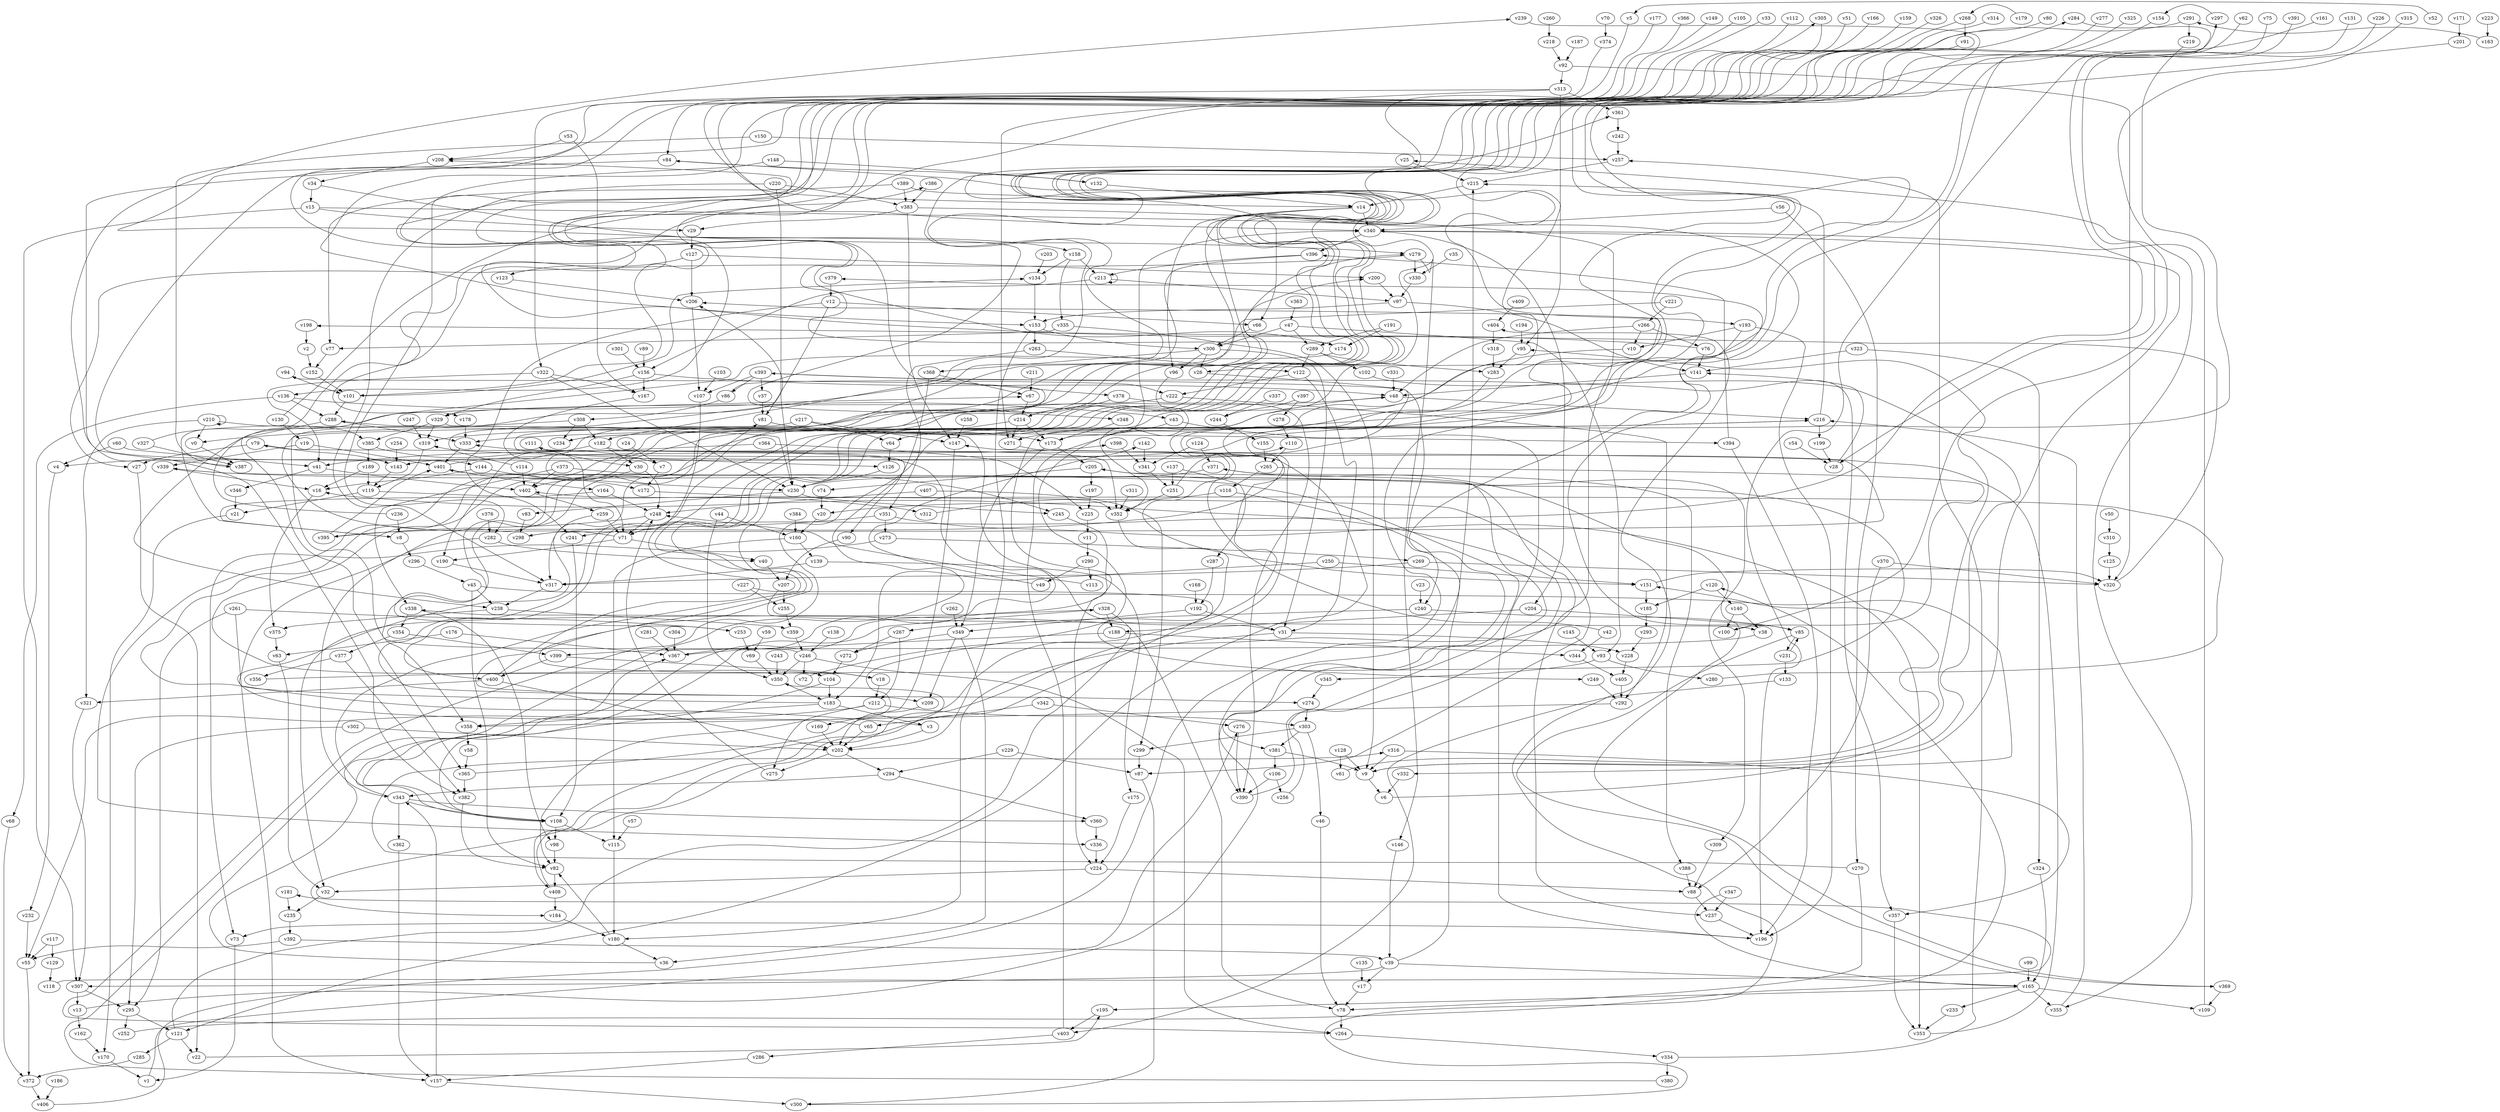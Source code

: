 // Benchmark game 601 - 410 vertices
// time_bound: 116
// targets: v263
digraph G {
    v0 [name="v0", player=0];
    v1 [name="v1", player=0];
    v2 [name="v2", player=0];
    v3 [name="v3", player=1];
    v4 [name="v4", player=1];
    v5 [name="v5", player=0];
    v6 [name="v6", player=1];
    v7 [name="v7", player=0];
    v8 [name="v8", player=0];
    v9 [name="v9", player=1];
    v10 [name="v10", player=1];
    v11 [name="v11", player=1];
    v12 [name="v12", player=0];
    v13 [name="v13", player=0];
    v14 [name="v14", player=1];
    v15 [name="v15", player=0];
    v16 [name="v16", player=1];
    v17 [name="v17", player=0];
    v18 [name="v18", player=1];
    v19 [name="v19", player=0];
    v20 [name="v20", player=1];
    v21 [name="v21", player=0];
    v22 [name="v22", player=1];
    v23 [name="v23", player=0];
    v24 [name="v24", player=1];
    v25 [name="v25", player=1];
    v26 [name="v26", player=0];
    v27 [name="v27", player=0];
    v28 [name="v28", player=0];
    v29 [name="v29", player=1];
    v30 [name="v30", player=0];
    v31 [name="v31", player=0];
    v32 [name="v32", player=1];
    v33 [name="v33", player=1];
    v34 [name="v34", player=1];
    v35 [name="v35", player=0];
    v36 [name="v36", player=1];
    v37 [name="v37", player=0];
    v38 [name="v38", player=0];
    v39 [name="v39", player=1];
    v40 [name="v40", player=0];
    v41 [name="v41", player=0];
    v42 [name="v42", player=0];
    v43 [name="v43", player=1];
    v44 [name="v44", player=0];
    v45 [name="v45", player=0];
    v46 [name="v46", player=1];
    v47 [name="v47", player=0];
    v48 [name="v48", player=0];
    v49 [name="v49", player=0];
    v50 [name="v50", player=0];
    v51 [name="v51", player=1];
    v52 [name="v52", player=0];
    v53 [name="v53", player=0];
    v54 [name="v54", player=0];
    v55 [name="v55", player=1];
    v56 [name="v56", player=0];
    v57 [name="v57", player=1];
    v58 [name="v58", player=1];
    v59 [name="v59", player=1];
    v60 [name="v60", player=1];
    v61 [name="v61", player=0];
    v62 [name="v62", player=1];
    v63 [name="v63", player=0];
    v64 [name="v64", player=1];
    v65 [name="v65", player=1];
    v66 [name="v66", player=1];
    v67 [name="v67", player=0];
    v68 [name="v68", player=1];
    v69 [name="v69", player=1];
    v70 [name="v70", player=1];
    v71 [name="v71", player=1];
    v72 [name="v72", player=1];
    v73 [name="v73", player=1];
    v74 [name="v74", player=1];
    v75 [name="v75", player=1];
    v76 [name="v76", player=0];
    v77 [name="v77", player=0];
    v78 [name="v78", player=1];
    v79 [name="v79", player=0];
    v80 [name="v80", player=0];
    v81 [name="v81", player=0];
    v82 [name="v82", player=1];
    v83 [name="v83", player=0];
    v84 [name="v84", player=1];
    v85 [name="v85", player=0];
    v86 [name="v86", player=1];
    v87 [name="v87", player=1];
    v88 [name="v88", player=1];
    v89 [name="v89", player=1];
    v90 [name="v90", player=0];
    v91 [name="v91", player=1];
    v92 [name="v92", player=0];
    v93 [name="v93", player=1];
    v94 [name="v94", player=1];
    v95 [name="v95", player=0];
    v96 [name="v96", player=1];
    v97 [name="v97", player=0];
    v98 [name="v98", player=1];
    v99 [name="v99", player=0];
    v100 [name="v100", player=1];
    v101 [name="v101", player=0];
    v102 [name="v102", player=0];
    v103 [name="v103", player=0];
    v104 [name="v104", player=1];
    v105 [name="v105", player=0];
    v106 [name="v106", player=1];
    v107 [name="v107", player=0];
    v108 [name="v108", player=1];
    v109 [name="v109", player=1];
    v110 [name="v110", player=1];
    v111 [name="v111", player=1];
    v112 [name="v112", player=0];
    v113 [name="v113", player=1];
    v114 [name="v114", player=1];
    v115 [name="v115", player=1];
    v116 [name="v116", player=0];
    v117 [name="v117", player=1];
    v118 [name="v118", player=1];
    v119 [name="v119", player=0];
    v120 [name="v120", player=1];
    v121 [name="v121", player=1];
    v122 [name="v122", player=0];
    v123 [name="v123", player=1];
    v124 [name="v124", player=0];
    v125 [name="v125", player=0];
    v126 [name="v126", player=1];
    v127 [name="v127", player=0];
    v128 [name="v128", player=1];
    v129 [name="v129", player=1];
    v130 [name="v130", player=0];
    v131 [name="v131", player=0];
    v132 [name="v132", player=0];
    v133 [name="v133", player=0];
    v134 [name="v134", player=1];
    v135 [name="v135", player=1];
    v136 [name="v136", player=1];
    v137 [name="v137", player=1];
    v138 [name="v138", player=1];
    v139 [name="v139", player=1];
    v140 [name="v140", player=0];
    v141 [name="v141", player=0];
    v142 [name="v142", player=1];
    v143 [name="v143", player=1];
    v144 [name="v144", player=1];
    v145 [name="v145", player=1];
    v146 [name="v146", player=0];
    v147 [name="v147", player=1];
    v148 [name="v148", player=0];
    v149 [name="v149", player=1];
    v150 [name="v150", player=1];
    v151 [name="v151", player=0];
    v152 [name="v152", player=0];
    v153 [name="v153", player=1];
    v154 [name="v154", player=1];
    v155 [name="v155", player=1];
    v156 [name="v156", player=1];
    v157 [name="v157", player=1];
    v158 [name="v158", player=0];
    v159 [name="v159", player=0];
    v160 [name="v160", player=0];
    v161 [name="v161", player=1];
    v162 [name="v162", player=0];
    v163 [name="v163", player=0];
    v164 [name="v164", player=1];
    v165 [name="v165", player=1];
    v166 [name="v166", player=0];
    v167 [name="v167", player=0];
    v168 [name="v168", player=0];
    v169 [name="v169", player=1];
    v170 [name="v170", player=1];
    v171 [name="v171", player=0];
    v172 [name="v172", player=0];
    v173 [name="v173", player=1];
    v174 [name="v174", player=0];
    v175 [name="v175", player=1];
    v176 [name="v176", player=0];
    v177 [name="v177", player=0];
    v178 [name="v178", player=0];
    v179 [name="v179", player=0];
    v180 [name="v180", player=0];
    v181 [name="v181", player=1];
    v182 [name="v182", player=0];
    v183 [name="v183", player=0];
    v184 [name="v184", player=0];
    v185 [name="v185", player=0];
    v186 [name="v186", player=1];
    v187 [name="v187", player=1];
    v188 [name="v188", player=1];
    v189 [name="v189", player=1];
    v190 [name="v190", player=1];
    v191 [name="v191", player=1];
    v192 [name="v192", player=0];
    v193 [name="v193", player=0];
    v194 [name="v194", player=1];
    v195 [name="v195", player=0];
    v196 [name="v196", player=1];
    v197 [name="v197", player=1];
    v198 [name="v198", player=0];
    v199 [name="v199", player=0];
    v200 [name="v200", player=1];
    v201 [name="v201", player=1];
    v202 [name="v202", player=0];
    v203 [name="v203", player=0];
    v204 [name="v204", player=0];
    v205 [name="v205", player=0];
    v206 [name="v206", player=1];
    v207 [name="v207", player=1];
    v208 [name="v208", player=1];
    v209 [name="v209", player=0];
    v210 [name="v210", player=0];
    v211 [name="v211", player=1];
    v212 [name="v212", player=1];
    v213 [name="v213", player=0];
    v214 [name="v214", player=1];
    v215 [name="v215", player=1];
    v216 [name="v216", player=0];
    v217 [name="v217", player=1];
    v218 [name="v218", player=1];
    v219 [name="v219", player=1];
    v220 [name="v220", player=1];
    v221 [name="v221", player=1];
    v222 [name="v222", player=1];
    v223 [name="v223", player=1];
    v224 [name="v224", player=0];
    v225 [name="v225", player=1];
    v226 [name="v226", player=0];
    v227 [name="v227", player=1];
    v228 [name="v228", player=0];
    v229 [name="v229", player=1];
    v230 [name="v230", player=1];
    v231 [name="v231", player=1];
    v232 [name="v232", player=0];
    v233 [name="v233", player=0];
    v234 [name="v234", player=1];
    v235 [name="v235", player=0];
    v236 [name="v236", player=0];
    v237 [name="v237", player=1];
    v238 [name="v238", player=0];
    v239 [name="v239", player=1];
    v240 [name="v240", player=0];
    v241 [name="v241", player=0];
    v242 [name="v242", player=0];
    v243 [name="v243", player=0];
    v244 [name="v244", player=1];
    v245 [name="v245", player=0];
    v246 [name="v246", player=0];
    v247 [name="v247", player=1];
    v248 [name="v248", player=0];
    v249 [name="v249", player=1];
    v250 [name="v250", player=0];
    v251 [name="v251", player=0];
    v252 [name="v252", player=0];
    v253 [name="v253", player=0];
    v254 [name="v254", player=0];
    v255 [name="v255", player=1];
    v256 [name="v256", player=0];
    v257 [name="v257", player=1];
    v258 [name="v258", player=0];
    v259 [name="v259", player=0];
    v260 [name="v260", player=1];
    v261 [name="v261", player=0];
    v262 [name="v262", player=1];
    v263 [name="v263", player=1, target=1];
    v264 [name="v264", player=0];
    v265 [name="v265", player=0];
    v266 [name="v266", player=1];
    v267 [name="v267", player=1];
    v268 [name="v268", player=1];
    v269 [name="v269", player=0];
    v270 [name="v270", player=0];
    v271 [name="v271", player=1];
    v272 [name="v272", player=1];
    v273 [name="v273", player=0];
    v274 [name="v274", player=1];
    v275 [name="v275", player=0];
    v276 [name="v276", player=1];
    v277 [name="v277", player=1];
    v278 [name="v278", player=1];
    v279 [name="v279", player=1];
    v280 [name="v280", player=0];
    v281 [name="v281", player=0];
    v282 [name="v282", player=0];
    v283 [name="v283", player=1];
    v284 [name="v284", player=1];
    v285 [name="v285", player=0];
    v286 [name="v286", player=1];
    v287 [name="v287", player=1];
    v288 [name="v288", player=0];
    v289 [name="v289", player=0];
    v290 [name="v290", player=0];
    v291 [name="v291", player=0];
    v292 [name="v292", player=0];
    v293 [name="v293", player=1];
    v294 [name="v294", player=1];
    v295 [name="v295", player=1];
    v296 [name="v296", player=0];
    v297 [name="v297", player=0];
    v298 [name="v298", player=1];
    v299 [name="v299", player=0];
    v300 [name="v300", player=1];
    v301 [name="v301", player=1];
    v302 [name="v302", player=1];
    v303 [name="v303", player=0];
    v304 [name="v304", player=0];
    v305 [name="v305", player=0];
    v306 [name="v306", player=1];
    v307 [name="v307", player=1];
    v308 [name="v308", player=1];
    v309 [name="v309", player=1];
    v310 [name="v310", player=1];
    v311 [name="v311", player=1];
    v312 [name="v312", player=1];
    v313 [name="v313", player=1];
    v314 [name="v314", player=1];
    v315 [name="v315", player=1];
    v316 [name="v316", player=0];
    v317 [name="v317", player=1];
    v318 [name="v318", player=0];
    v319 [name="v319", player=1];
    v320 [name="v320", player=1];
    v321 [name="v321", player=0];
    v322 [name="v322", player=0];
    v323 [name="v323", player=1];
    v324 [name="v324", player=1];
    v325 [name="v325", player=1];
    v326 [name="v326", player=1];
    v327 [name="v327", player=1];
    v328 [name="v328", player=0];
    v329 [name="v329", player=0];
    v330 [name="v330", player=0];
    v331 [name="v331", player=1];
    v332 [name="v332", player=0];
    v333 [name="v333", player=0];
    v334 [name="v334", player=0];
    v335 [name="v335", player=0];
    v336 [name="v336", player=1];
    v337 [name="v337", player=1];
    v338 [name="v338", player=1];
    v339 [name="v339", player=1];
    v340 [name="v340", player=0];
    v341 [name="v341", player=1];
    v342 [name="v342", player=1];
    v343 [name="v343", player=0];
    v344 [name="v344", player=0];
    v345 [name="v345", player=1];
    v346 [name="v346", player=1];
    v347 [name="v347", player=0];
    v348 [name="v348", player=1];
    v349 [name="v349", player=0];
    v350 [name="v350", player=1];
    v351 [name="v351", player=0];
    v352 [name="v352", player=0];
    v353 [name="v353", player=0];
    v354 [name="v354", player=0];
    v355 [name="v355", player=0];
    v356 [name="v356", player=0];
    v357 [name="v357", player=1];
    v358 [name="v358", player=0];
    v359 [name="v359", player=0];
    v360 [name="v360", player=0];
    v361 [name="v361", player=1];
    v362 [name="v362", player=0];
    v363 [name="v363", player=0];
    v364 [name="v364", player=1];
    v365 [name="v365", player=1];
    v366 [name="v366", player=1];
    v367 [name="v367", player=0];
    v368 [name="v368", player=0];
    v369 [name="v369", player=1];
    v370 [name="v370", player=1];
    v371 [name="v371", player=0];
    v372 [name="v372", player=0];
    v373 [name="v373", player=1];
    v374 [name="v374", player=0];
    v375 [name="v375", player=0];
    v376 [name="v376", player=1];
    v377 [name="v377", player=1];
    v378 [name="v378", player=0];
    v379 [name="v379", player=1];
    v380 [name="v380", player=1];
    v381 [name="v381", player=0];
    v382 [name="v382", player=0];
    v383 [name="v383", player=0];
    v384 [name="v384", player=0];
    v385 [name="v385", player=0];
    v386 [name="v386", player=0];
    v387 [name="v387", player=0];
    v388 [name="v388", player=1];
    v389 [name="v389", player=1];
    v390 [name="v390", player=0];
    v391 [name="v391", player=1];
    v392 [name="v392", player=0];
    v393 [name="v393", player=1];
    v394 [name="v394", player=1];
    v395 [name="v395", player=0];
    v396 [name="v396", player=0];
    v397 [name="v397", player=1];
    v398 [name="v398", player=1];
    v399 [name="v399", player=0];
    v400 [name="v400", player=0];
    v401 [name="v401", player=0];
    v402 [name="v402", player=1];
    v403 [name="v403", player=1];
    v404 [name="v404", player=0];
    v405 [name="v405", player=1];
    v406 [name="v406", player=0];
    v407 [name="v407", player=0];
    v408 [name="v408", player=1];
    v409 [name="v409", player=0];

    v0 -> v387;
    v1 -> v276 [constraint="t mod 5 == 0"];
    v2 -> v152;
    v3 -> v94 [constraint="t < 8"];
    v4 -> v232;
    v5 -> v144 [constraint="t >= 4"];
    v6 -> v95 [constraint="t < 13"];
    v7 -> v172;
    v8 -> v386 [constraint="t mod 3 == 2"];
    v9 -> v6;
    v10 -> v108 [constraint="t >= 3"];
    v11 -> v290;
    v12 -> v241;
    v13 -> v393 [constraint="t < 7"];
    v14 -> v209 [constraint="t mod 5 == 4"];
    v15 -> v381 [constraint="t mod 4 == 1"];
    v16 -> v375;
    v17 -> v78;
    v18 -> v212;
    v19 -> v339;
    v20 -> v160;
    v21 -> v170;
    v22 -> v195 [constraint="t < 13"];
    v23 -> v240;
    v24 -> v7;
    v25 -> v215;
    v26 -> v143 [constraint="t < 7"];
    v27 -> v22;
    v28 -> v141;
    v29 -> v127;
    v30 -> v402;
    v31 -> v288 [constraint="t < 6"];
    v32 -> v235;
    v33 -> v153 [constraint="t < 11"];
    v34 -> v348 [constraint="t >= 3"];
    v35 -> v330;
    v36 -> v367 [constraint="t >= 3"];
    v37 -> v81;
    v38 -> v399 [constraint="t < 9"];
    v39 -> v215;
    v40 -> v207;
    v41 -> v346;
    v42 -> v297 [constraint="t mod 5 == 1"];
    v43 -> v271;
    v44 -> v160;
    v45 -> v332 [constraint="t mod 4 == 2"];
    v46 -> v78;
    v47 -> v306;
    v48 -> v216;
    v49 -> v142 [constraint="t < 13"];
    v50 -> v310;
    v51 -> v101 [constraint="t mod 3 == 2"];
    v52 -> v5 [constraint="t >= 4"];
    v53 -> v208;
    v54 -> v28;
    v55 -> v372;
    v56 -> v270;
    v57 -> v115;
    v58 -> v365;
    v59 -> v69;
    v60 -> v41;
    v61 -> v151 [constraint="t >= 5"];
    v62 -> v184 [constraint="t < 8"];
    v63 -> v32;
    v64 -> v126;
    v65 -> v81 [constraint="t mod 2 == 1"];
    v66 -> v306;
    v67 -> v214;
    v68 -> v372;
    v69 -> v350;
    v70 -> v374;
    v71 -> v206 [constraint="t < 13"];
    v72 -> v401 [constraint="t >= 2"];
    v73 -> v1;
    v74 -> v20;
    v75 -> v4 [constraint="t < 11"];
    v76 -> v208 [constraint="t mod 4 == 0"];
    v77 -> v152;
    v78 -> v264;
    v79 -> v27;
    v80 -> v104 [constraint="t < 7"];
    v81 -> v173 [constraint="t >= 3"];
    v82 -> v408;
    v83 -> v298;
    v84 -> v132;
    v85 -> v369 [constraint="t >= 4"];
    v86 -> v222 [constraint="t < 5"];
    v87 -> v300;
    v88 -> v237;
    v89 -> v156;
    v90 -> v207;
    v91 -> v400 [constraint="t mod 3 == 2"];
    v92 -> v313;
    v93 -> v280;
    v94 -> v101;
    v95 -> v283;
    v96 -> v352;
    v97 -> v153;
    v98 -> v82;
    v99 -> v165;
    v100 -> v25 [constraint="t mod 3 == 1"];
    v101 -> v134 [constraint="t >= 3"];
    v102 -> v9 [constraint="t >= 5"];
    v103 -> v107;
    v104 -> v108 [constraint="t mod 2 == 0"];
    v105 -> v340 [constraint="t mod 2 == 1"];
    v106 -> v256;
    v107 -> v71;
    v108 -> v328 [constraint="t < 6"];
    v109 -> v340;
    v110 -> v265;
    v111 -> v30;
    v112 -> v208 [constraint="t >= 5"];
    v113 -> v248 [constraint="t mod 3 == 2"];
    v114 -> v361 [constraint="t < 14"];
    v115 -> v180;
    v116 -> v240;
    v117 -> v129;
    v118 -> v181 [constraint="t >= 3"];
    v119 -> v312;
    v120 -> v185;
    v121 -> v338 [constraint="t mod 5 == 2"];
    v122 -> v222;
    v123 -> v206 [constraint="t >= 1"];
    v124 -> v371;
    v125 -> v320;
    v126 -> v230;
    v127 -> v123;
    v128 -> v61;
    v129 -> v118;
    v130 -> v305 [constraint="t < 5"];
    v131 -> v298 [constraint="t >= 2"];
    v132 -> v14;
    v133 -> v403 [constraint="t >= 4"];
    v134 -> v153;
    v135 -> v17;
    v136 -> v68;
    v137 -> v251;
    v138 -> v246;
    v139 -> v175;
    v140 -> v100;
    v141 -> v48;
    v142 -> v341;
    v143 -> v119;
    v144 -> v16;
    v145 -> v93;
    v146 -> v39;
    v147 -> v169;
    v148 -> v132;
    v149 -> v14 [constraint="t < 14"];
    v150 -> v257;
    v151 -> v320 [constraint="t mod 2 == 1"];
    v152 -> v101;
    v153 -> v202;
    v154 -> v264 [constraint="t >= 4"];
    v155 -> v265;
    v156 -> v329;
    v157 -> v343;
    v158 -> v335;
    v159 -> v174 [constraint="t >= 1"];
    v160 -> v139;
    v161 -> v196 [constraint="t >= 5"];
    v162 -> v170;
    v163 -> v291 [constraint="t < 7"];
    v164 -> v8 [constraint="t mod 4 == 0"];
    v165 -> v195;
    v166 -> v136 [constraint="t mod 5 == 2"];
    v167 -> v71;
    v168 -> v192;
    v169 -> v202;
    v170 -> v1;
    v171 -> v201;
    v172 -> v87 [constraint="t mod 4 == 3"];
    v173 -> v340;
    v174 -> v238 [constraint="t >= 3"];
    v175 -> v224;
    v176 -> v63;
    v177 -> v158 [constraint="t < 15"];
    v178 -> v333;
    v179 -> v268 [constraint="t < 13"];
    v180 -> v36;
    v181 -> v235;
    v182 -> v352;
    v183 -> v48 [constraint="t >= 1"];
    v184 -> v180;
    v185 -> v293;
    v186 -> v406;
    v187 -> v92;
    v188 -> v367;
    v189 -> v119;
    v190 -> v317 [constraint="t >= 4"];
    v191 -> v289;
    v192 -> v349;
    v193 -> v85 [constraint="t mod 2 == 0"];
    v194 -> v95;
    v195 -> v403;
    v196 -> v73 [constraint="t >= 2"];
    v197 -> v225;
    v198 -> v2;
    v199 -> v28;
    v200 -> v97;
    v201 -> v82 [constraint="t < 9"];
    v202 -> v275;
    v203 -> v134;
    v204 -> v188;
    v205 -> v309;
    v206 -> v107;
    v207 -> v38 [constraint="t >= 4"];
    v208 -> v34;
    v209 -> v202;
    v210 -> v321;
    v211 -> v67;
    v212 -> v55;
    v213 -> v213;
    v214 -> v271;
    v215 -> v14;
    v216 -> v199;
    v217 -> v358;
    v218 -> v92;
    v219 -> v234 [constraint="t >= 2"];
    v220 -> v230;
    v221 -> v230 [constraint="t < 15"];
    v222 -> v292;
    v223 -> v163;
    v224 -> v88;
    v225 -> v11;
    v226 -> v28 [constraint="t >= 2"];
    v227 -> v408 [constraint="t mod 3 == 1"];
    v228 -> v405;
    v229 -> v294;
    v230 -> v245;
    v231 -> v85;
    v232 -> v55;
    v233 -> v353;
    v234 -> v216 [constraint="t < 11"];
    v235 -> v392;
    v236 -> v67 [constraint="t >= 3"];
    v237 -> v196;
    v238 -> v375;
    v239 -> v193 [constraint="t < 7"];
    v240 -> v85;
    v241 -> v108;
    v242 -> v257;
    v243 -> v350;
    v244 -> v155;
    v245 -> v224;
    v246 -> v279 [constraint="t >= 3"];
    v247 -> v319;
    v248 -> v71;
    v249 -> v292;
    v250 -> v151;
    v251 -> v110 [constraint="t >= 5"];
    v252 -> v120 [constraint="t < 10"];
    v253 -> v200 [constraint="t mod 3 == 2"];
    v254 -> v143;
    v255 -> v359;
    v256 -> v16 [constraint="t < 15"];
    v257 -> v215;
    v258 -> v147;
    v259 -> v71;
    v260 -> v218;
    v261 -> v295;
    v262 -> v349;
    v263 -> v351;
    v264 -> v334;
    v265 -> v100 [constraint="t >= 5"];
    v266 -> v76;
    v267 -> v212;
    v268 -> v378 [constraint="t mod 2 == 0"];
    v269 -> v317;
    v270 -> v316 [constraint="t mod 5 == 0"];
    v271 -> v121 [constraint="t < 5"];
    v272 -> v104;
    v273 -> v269;
    v274 -> v303;
    v275 -> v248;
    v276 -> v390;
    v277 -> v18 [constraint="t < 10"];
    v278 -> v110;
    v279 -> v330;
    v280 -> v402 [constraint="t >= 1"];
    v281 -> v367;
    v282 -> v343;
    v283 -> v151 [constraint="t mod 3 == 2"];
    v284 -> v319 [constraint="t >= 5"];
    v285 -> v372;
    v286 -> v157;
    v287 -> v192;
    v288 -> v333;
    v289 -> v122;
    v290 -> v49;
    v291 -> v336 [constraint="t >= 2"];
    v292 -> v358 [constraint="t < 12"];
    v293 -> v228;
    v294 -> v360;
    v295 -> v121;
    v296 -> v45;
    v297 -> v154 [constraint="t mod 3 == 1"];
    v298 -> v79 [constraint="t mod 4 == 2"];
    v299 -> v87;
    v300 -> v404 [constraint="t mod 4 == 3"];
    v301 -> v156;
    v302 -> v202;
    v303 -> v299;
    v304 -> v367;
    v305 -> v178 [constraint="t >= 3"];
    v306 -> v31;
    v307 -> v295;
    v308 -> v182;
    v309 -> v88;
    v310 -> v125;
    v311 -> v352;
    v312 -> v352 [constraint="t >= 4"];
    v313 -> v271;
    v314 -> v182 [constraint="t >= 1"];
    v315 -> v355 [constraint="t < 6"];
    v316 -> v357 [constraint="t < 11"];
    v317 -> v238;
    v318 -> v283;
    v319 -> v119;
    v320 -> v198 [constraint="t mod 2 == 1"];
    v321 -> v307;
    v322 -> v167;
    v323 -> v324;
    v324 -> v165;
    v325 -> v274 [constraint="t >= 2"];
    v326 -> v174 [constraint="t < 6"];
    v327 -> v385 [constraint="t >= 1"];
    v328 -> v188;
    v329 -> v319;
    v330 -> v97;
    v331 -> v48;
    v332 -> v6;
    v333 -> v401;
    v334 -> v257;
    v335 -> v77;
    v336 -> v224;
    v337 -> v244;
    v338 -> v98;
    v339 -> v390 [constraint="t < 6"];
    v340 -> v9 [constraint="t < 11"];
    v341 -> v251;
    v342 -> v65;
    v343 -> v84 [constraint="t < 14"];
    v344 -> v405;
    v345 -> v274;
    v346 -> v21;
    v347 -> v165 [constraint="t >= 4"];
    v348 -> v173;
    v349 -> v36;
    v350 -> v183;
    v351 -> v273;
    v352 -> v249 [constraint="t < 7"];
    v353 -> v319 [constraint="t >= 5"];
    v354 -> v399;
    v355 -> v216;
    v356 -> v339 [constraint="t >= 2"];
    v357 -> v353;
    v358 -> v58;
    v359 -> v246;
    v360 -> v336;
    v361 -> v242;
    v362 -> v157;
    v363 -> v47;
    v364 -> v41;
    v365 -> v206 [constraint="t >= 1"];
    v366 -> v84 [constraint="t mod 3 == 2"];
    v367 -> v333 [constraint="t < 10"];
    v368 -> v90;
    v369 -> v371 [constraint="t >= 5"];
    v370 -> v320;
    v371 -> v388;
    v372 -> v406;
    v373 -> v402;
    v374 -> v279 [constraint="t mod 3 == 1"];
    v375 -> v63;
    v376 -> v282;
    v377 -> v356;
    v378 -> v390;
    v379 -> v12;
    v380 -> v111 [constraint="t >= 2"];
    v381 -> v106;
    v382 -> v82;
    v383 -> v237;
    v384 -> v160;
    v385 -> v7 [constraint="t < 7"];
    v386 -> v383;
    v387 -> v239 [constraint="t < 11"];
    v388 -> v88;
    v389 -> v66;
    v390 -> v205 [constraint="t < 8"];
    v391 -> v26 [constraint="t mod 5 == 4"];
    v392 -> v55;
    v393 -> v357;
    v394 -> v396;
    v395 -> v147 [constraint="t >= 2"];
    v396 -> v126 [constraint="t >= 2"];
    v397 -> v278;
    v398 -> v341;
    v399 -> v18;
    v400 -> v284 [constraint="t < 13"];
    v401 -> v398 [constraint="t >= 1"];
    v402 -> v259;
    v403 -> v286;
    v404 -> v318;
    v405 -> v292;
    v406 -> v379 [constraint="t mod 4 == 2"];
    v407 -> v248;
    v408 -> v350 [constraint="t mod 2 == 0"];
    v409 -> v404;
    v313 -> v95;
    v395 -> v401;
    v164 -> v248;
    v71 -> v40;
    v393 -> v37;
    v240 -> v267;
    v108 -> v115;
    v93 -> v345;
    v369 -> v109;
    v76 -> v141;
    v394 -> v196;
    v327 -> v387;
    v290 -> v113;
    v44 -> v350;
    v349 -> v272;
    v8 -> v296;
    v295 -> v252;
    v340 -> v396;
    v43 -> v196;
    v328 -> v32;
    v139 -> v317;
    v322 -> v230;
    v338 -> v354;
    v397 -> v244;
    v140 -> v38;
    v86 -> v308;
    v119 -> v21;
    v53 -> v167;
    v389 -> v383;
    v207 -> v255;
    v400 -> v321;
    v31 -> v228;
    v302 -> v295;
    v34 -> v15;
    v288 -> v365;
    v144 -> v172;
    v160 -> v115;
    v15 -> v29;
    v130 -> v19;
    v250 -> v183;
    v45 -> v238;
    v373 -> v245;
    v343 -> v108;
    v121 -> v22;
    v340 -> v204;
    v329 -> v385;
    v216 -> v333;
    v408 -> v184;
    v343 -> v360;
    v101 -> v288;
    v173 -> v205;
    v210 -> v230;
    v349 -> v209;
    v13 -> v162;
    v157 -> v300;
    v30 -> v248;
    v279 -> v27;
    v328 -> v78;
    v153 -> v306;
    v202 -> v294;
    v210 -> v0;
    v403 -> v48;
    v248 -> v395;
    v351 -> v241;
    v193 -> v10;
    v393 -> v86;
    v214 -> v64;
    v268 -> v91;
    v342 -> v276;
    v303 -> v46;
    v92 -> v320;
    v84 -> v382;
    v308 -> v0;
    v114 -> v402;
    v267 -> v272;
    v220 -> v317;
    v121 -> v285;
    v97 -> v141;
    v329 -> v394;
    v351 -> v353;
    v308 -> v234;
    v265 -> v116;
    v104 -> v183;
    v47 -> v93;
    v407 -> v299;
    v39 -> v307;
    v323 -> v141;
    v158 -> v213;
    v220 -> v383;
    v263 -> v122;
    v291 -> v219;
    v108 -> v98;
    v65 -> v202;
    v39 -> v17;
    v3 -> v202;
    v373 -> v338;
    v60 -> v4;
    v229 -> v87;
    v270 -> v78;
    v335 -> v9;
    v227 -> v255;
    v383 -> v29;
    v15 -> v307;
    v306 -> v96;
    v401 -> v164;
    v316 -> v9;
    v56 -> v340;
    v128 -> v9;
    v120 -> v140;
    v122 -> v31;
    v343 -> v362;
    v313 -> v361;
    v371 -> v230;
    v150 -> v387;
    v307 -> v13;
    v183 -> v358;
    v392 -> v39;
    v269 -> v320;
    v261 -> v157;
    v176 -> v367;
    v136 -> v43;
    v306 -> v26;
    v266 -> v10;
    v303 -> v381;
    v230 -> v83;
    v251 -> v352;
    v106 -> v390;
    v137 -> v287;
    v79 -> v143;
    v47 -> v289;
    v182 -> v190;
    v14 -> v340;
    v165 -> v233;
    v19 -> v401;
    v204 -> v85;
    v259 -> v317;
    v289 -> v283;
    v41 -> v402;
    v222 -> v329;
    v117 -> v55;
    v116 -> v20;
    v212 -> v275;
    v31 -> v180;
    v148 -> v282;
    v165 -> v355;
    v216 -> v215;
    v136 -> v288;
    v156 -> v167;
    v205 -> v197;
    v188 -> v344;
    v261 -> v253;
    v214 -> v173;
    v205 -> v74;
    v180 -> v82;
    v385 -> v189;
    v212 -> v303;
    v217 -> v147;
    v12 -> v66;
    v210 -> v210;
    v71 -> v190;
    v246 -> v350;
    v313 -> v322;
    v334 -> v380;
    v399 -> v400;
    v246 -> v72;
    v354 -> v377;
    v231 -> v133;
    v127 -> v206;
    v364 -> v225;
    v339 -> v16;
    v192 -> v31;
    v224 -> v32;
    v124 -> v341;
    v238 -> v359;
    v306 -> v368;
    v347 -> v237;
    v85 -> v231;
    v189 -> v16;
    v213 -> v97;
    v393 -> v107;
    v378 -> v214;
    v45 -> v82;
    v273 -> v73;
    v151 -> v185;
    v279 -> v146;
    v282 -> v40;
    v365 -> v382;
    v182 -> v30;
    v213 -> v156;
    v246 -> v264;
    v12 -> v81;
    v191 -> v174;
    v368 -> v67;
    v156 -> v48;
    v127 -> v200;
    v381 -> v9;
    v158 -> v134;
    v221 -> v266;
    v396 -> v213;
    v389 -> v77;
    v173 -> v349;
    v217 -> v64;
    v153 -> v263;
    v42 -> v344;
    v253 -> v69;
    v165 -> v109;
    v322 -> v41;
    v39 -> v165;
    v266 -> v48;
    v370 -> v88;
    v289 -> v102;
    v383 -> v147;
    v400 -> v202;
    v14 -> v96;
    v294 -> v343;
    v193 -> v196;
    v236 -> v8;
    v377 -> v382;
    v183 -> v3;
}
